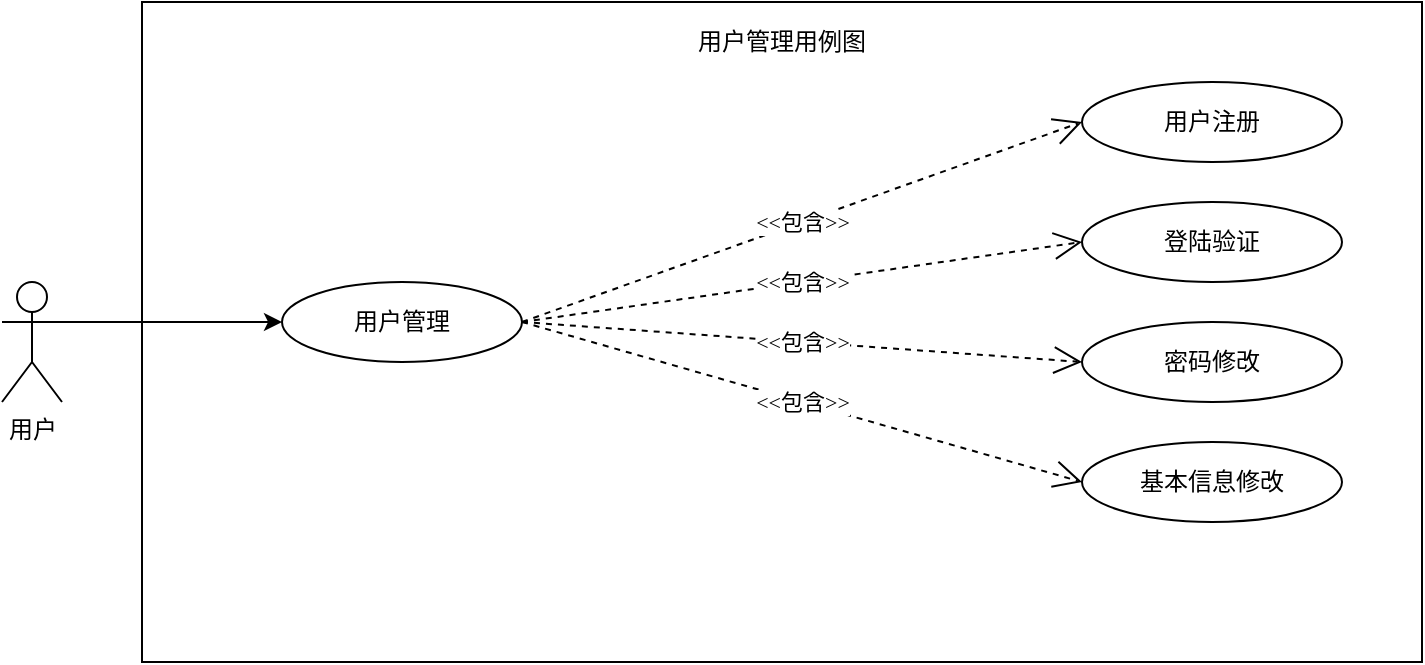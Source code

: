 <mxfile version="14.7.0" type="github">
  <diagram id="90IDWgGwv996NUTPNuem" name="Page-1">
    <mxGraphModel dx="1038" dy="561" grid="1" gridSize="10" guides="1" tooltips="1" connect="1" arrows="1" fold="1" page="1" pageScale="1" pageWidth="850" pageHeight="1100" math="0" shadow="0">
      <root>
        <mxCell id="0" />
        <mxCell id="1" parent="0" />
        <mxCell id="Drm-NwM3W-UP_SvnV5Tc-9" value="" style="rounded=0;whiteSpace=wrap;html=1;fontFamily=Noto Serif SC;fontSource=https%3A%2F%2Ffonts.googleapis.com%2Fcss%3Ffamily%3DNoto%2BSerif%2BSC;" parent="1" vertex="1">
          <mxGeometry x="120" y="140" width="640" height="330" as="geometry" />
        </mxCell>
        <mxCell id="WsCPyfnsRkTQpv4k7r7G-1" value="用户" style="shape=umlActor;verticalLabelPosition=bottom;verticalAlign=top;html=1;outlineConnect=0;fontFamily=Noto Serif SC;fontSource=https%3A%2F%2Ffonts.googleapis.com%2Fcss%3Ffamily%3DNoto%2BSerif%2BSC;" parent="1" vertex="1">
          <mxGeometry x="50" y="280" width="30" height="60" as="geometry" />
        </mxCell>
        <mxCell id="6kvlaEkvdR_WCjKz4TJ5-3" value="" style="endArrow=classic;html=1;entryX=0;entryY=0.5;entryDx=0;entryDy=0;exitX=1;exitY=0.333;exitDx=0;exitDy=0;exitPerimeter=0;fontFamily=Noto Serif SC;fontSource=https%3A%2F%2Ffonts.googleapis.com%2Fcss%3Ffamily%3DNoto%2BSerif%2BSC;" parent="1" source="WsCPyfnsRkTQpv4k7r7G-1" target="6kvlaEkvdR_WCjKz4TJ5-13" edge="1">
          <mxGeometry width="50" height="50" relative="1" as="geometry">
            <mxPoint x="90" y="350" as="sourcePoint" />
            <mxPoint x="210" y="670" as="targetPoint" />
          </mxGeometry>
        </mxCell>
        <mxCell id="6kvlaEkvdR_WCjKz4TJ5-13" value="用户管理" style="ellipse;whiteSpace=wrap;html=1;fontFamily=Noto Serif SC;fontSource=https%3A%2F%2Ffonts.googleapis.com%2Fcss%3Ffamily%3DNoto%2BSerif%2BSC;" parent="1" vertex="1">
          <mxGeometry x="190" y="280" width="120" height="40" as="geometry" />
        </mxCell>
        <mxCell id="6kvlaEkvdR_WCjKz4TJ5-17" value="用户注册" style="ellipse;whiteSpace=wrap;html=1;fontFamily=Noto Serif SC;fontSource=https%3A%2F%2Ffonts.googleapis.com%2Fcss%3Ffamily%3DNoto%2BSerif%2BSC;" parent="1" vertex="1">
          <mxGeometry x="590" y="180" width="130" height="40" as="geometry" />
        </mxCell>
        <mxCell id="6kvlaEkvdR_WCjKz4TJ5-18" value="登陆验证" style="ellipse;whiteSpace=wrap;html=1;fontFamily=Noto Serif SC;fontSource=https%3A%2F%2Ffonts.googleapis.com%2Fcss%3Ffamily%3DNoto%2BSerif%2BSC;" parent="1" vertex="1">
          <mxGeometry x="590" y="240" width="130" height="40" as="geometry" />
        </mxCell>
        <mxCell id="6kvlaEkvdR_WCjKz4TJ5-22" value="密码修改" style="ellipse;whiteSpace=wrap;html=1;fontFamily=Noto Serif SC;fontSource=https%3A%2F%2Ffonts.googleapis.com%2Fcss%3Ffamily%3DNoto%2BSerif%2BSC;" parent="1" vertex="1">
          <mxGeometry x="590" y="300" width="130" height="40" as="geometry" />
        </mxCell>
        <mxCell id="6kvlaEkvdR_WCjKz4TJ5-23" value="基本信息修改" style="ellipse;whiteSpace=wrap;html=1;fontFamily=Noto Serif SC;fontSource=https%3A%2F%2Ffonts.googleapis.com%2Fcss%3Ffamily%3DNoto%2BSerif%2BSC;" parent="1" vertex="1">
          <mxGeometry x="590" y="360" width="130" height="40" as="geometry" />
        </mxCell>
        <mxCell id="6kvlaEkvdR_WCjKz4TJ5-30" value="&amp;lt;&amp;lt;包含&amp;gt;&amp;gt;" style="endArrow=open;endSize=12;dashed=1;html=1;entryX=0;entryY=0.5;entryDx=0;entryDy=0;exitX=1;exitY=0.5;exitDx=0;exitDy=0;fontFamily=Noto Serif SC;fontSource=https%3A%2F%2Ffonts.googleapis.com%2Fcss%3Ffamily%3DNoto%2BSerif%2BSC;" parent="1" source="6kvlaEkvdR_WCjKz4TJ5-13" target="6kvlaEkvdR_WCjKz4TJ5-17" edge="1">
          <mxGeometry width="160" relative="1" as="geometry">
            <mxPoint x="360" y="150" as="sourcePoint" />
            <mxPoint x="544.142" y="305.826" as="targetPoint" />
            <Array as="points" />
          </mxGeometry>
        </mxCell>
        <mxCell id="6kvlaEkvdR_WCjKz4TJ5-31" value="&amp;lt;&amp;lt;包含&amp;gt;&amp;gt;" style="endArrow=open;endSize=12;dashed=1;html=1;entryX=0;entryY=0.5;entryDx=0;entryDy=0;exitX=1;exitY=0.5;exitDx=0;exitDy=0;fontFamily=Noto Serif SC;fontSource=https%3A%2F%2Ffonts.googleapis.com%2Fcss%3Ffamily%3DNoto%2BSerif%2BSC;" parent="1" source="6kvlaEkvdR_WCjKz4TJ5-13" target="6kvlaEkvdR_WCjKz4TJ5-18" edge="1">
          <mxGeometry width="160" relative="1" as="geometry">
            <mxPoint x="360" y="150" as="sourcePoint" />
            <mxPoint x="539.142" y="305.826" as="targetPoint" />
            <Array as="points" />
          </mxGeometry>
        </mxCell>
        <mxCell id="6kvlaEkvdR_WCjKz4TJ5-32" value="&amp;lt;&amp;lt;包含&amp;gt;&amp;gt;" style="endArrow=open;endSize=12;dashed=1;html=1;entryX=0;entryY=0.5;entryDx=0;entryDy=0;exitX=1;exitY=0.5;exitDx=0;exitDy=0;fontFamily=Noto Serif SC;fontSource=https%3A%2F%2Ffonts.googleapis.com%2Fcss%3Ffamily%3DNoto%2BSerif%2BSC;" parent="1" source="6kvlaEkvdR_WCjKz4TJ5-13" target="6kvlaEkvdR_WCjKz4TJ5-22" edge="1">
          <mxGeometry width="160" relative="1" as="geometry">
            <mxPoint x="360" y="330" as="sourcePoint" />
            <mxPoint x="529.142" y="415.826" as="targetPoint" />
            <Array as="points" />
          </mxGeometry>
        </mxCell>
        <mxCell id="6kvlaEkvdR_WCjKz4TJ5-33" value="&amp;lt;&amp;lt;包含&amp;gt;&amp;gt;" style="endArrow=open;endSize=12;dashed=1;html=1;entryX=0;entryY=0.5;entryDx=0;entryDy=0;exitX=1;exitY=0.5;exitDx=0;exitDy=0;fontFamily=Noto Serif SC;fontSource=https%3A%2F%2Ffonts.googleapis.com%2Fcss%3Ffamily%3DNoto%2BSerif%2BSC;" parent="1" source="6kvlaEkvdR_WCjKz4TJ5-13" target="6kvlaEkvdR_WCjKz4TJ5-23" edge="1">
          <mxGeometry width="160" relative="1" as="geometry">
            <mxPoint x="350" y="330" as="sourcePoint" />
            <mxPoint x="529.142" y="415.826" as="targetPoint" />
            <Array as="points" />
          </mxGeometry>
        </mxCell>
        <mxCell id="6kvlaEkvdR_WCjKz4TJ5-35" value="用户管理用例图" style="text;html=1;strokeColor=none;fillColor=none;align=center;verticalAlign=middle;whiteSpace=wrap;rounded=0;fontFamily=Noto Serif SC;fontSource=https%3A%2F%2Ffonts.googleapis.com%2Fcss%3Ffamily%3DNoto%2BSerif%2BSC;" parent="1" vertex="1">
          <mxGeometry x="320" y="150" width="240" height="20" as="geometry" />
        </mxCell>
      </root>
    </mxGraphModel>
  </diagram>
</mxfile>
